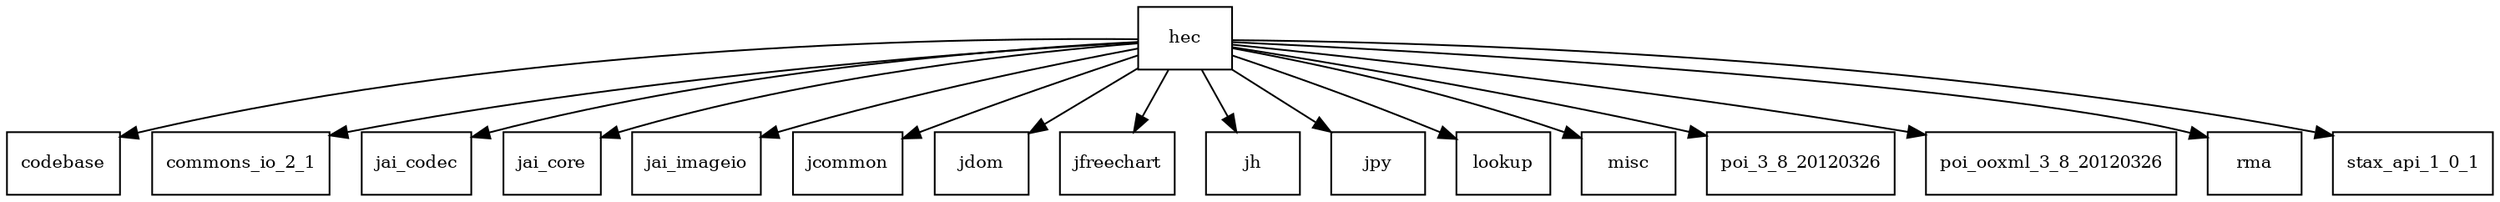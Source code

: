 digraph hec_dependencies {
  node [shape = box, fontsize=10.0];
  hec -> codebase;
  hec -> commons_io_2_1;
  hec -> jai_codec;
  hec -> jai_core;
  hec -> jai_imageio;
  hec -> jcommon;
  hec -> jdom;
  hec -> jfreechart;
  hec -> jh;
  hec -> jpy;
  hec -> lookup;
  hec -> misc;
  hec -> poi_3_8_20120326;
  hec -> poi_ooxml_3_8_20120326;
  hec -> rma;
  hec -> stax_api_1_0_1;
}
